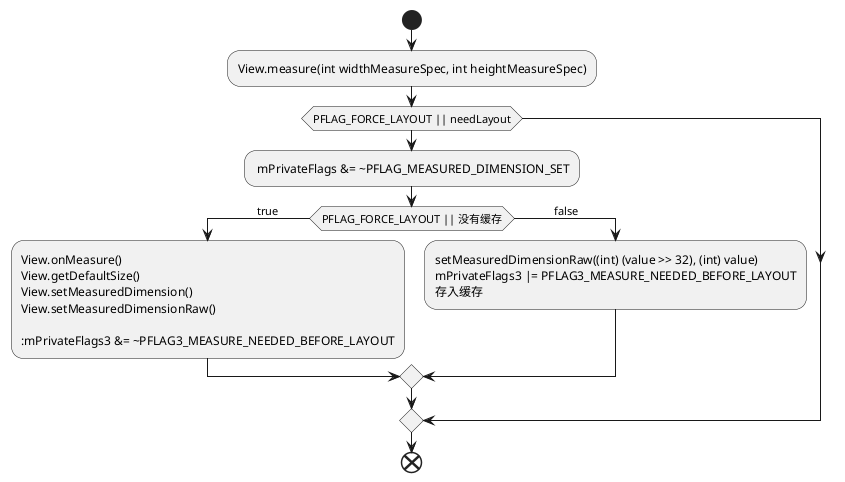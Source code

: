 @startuml
start
:View.measure(int widthMeasureSpec, int heightMeasureSpec);
if(PFLAG_FORCE_LAYOUT || needLayout)
: mPrivateFlags &= ~PFLAG_MEASURED_DIMENSION_SET;
  if(PFLAG_FORCE_LAYOUT || 没有缓存) then (  true           )
  :View.onMeasure()
  View.getDefaultSize()
  View.setMeasuredDimension()
  View.setMeasuredDimensionRaw()

  :mPrivateFlags3 &= ~PFLAG3_MEASURE_NEEDED_BEFORE_LAYOUT;
  else(              false       )
     :setMeasuredDimensionRaw((int) (value >> 32), (int) value)
     mPrivateFlags3 |= PFLAG3_MEASURE_NEEDED_BEFORE_LAYOUT
     存入缓存;
     endif
endif
end


@enduml
